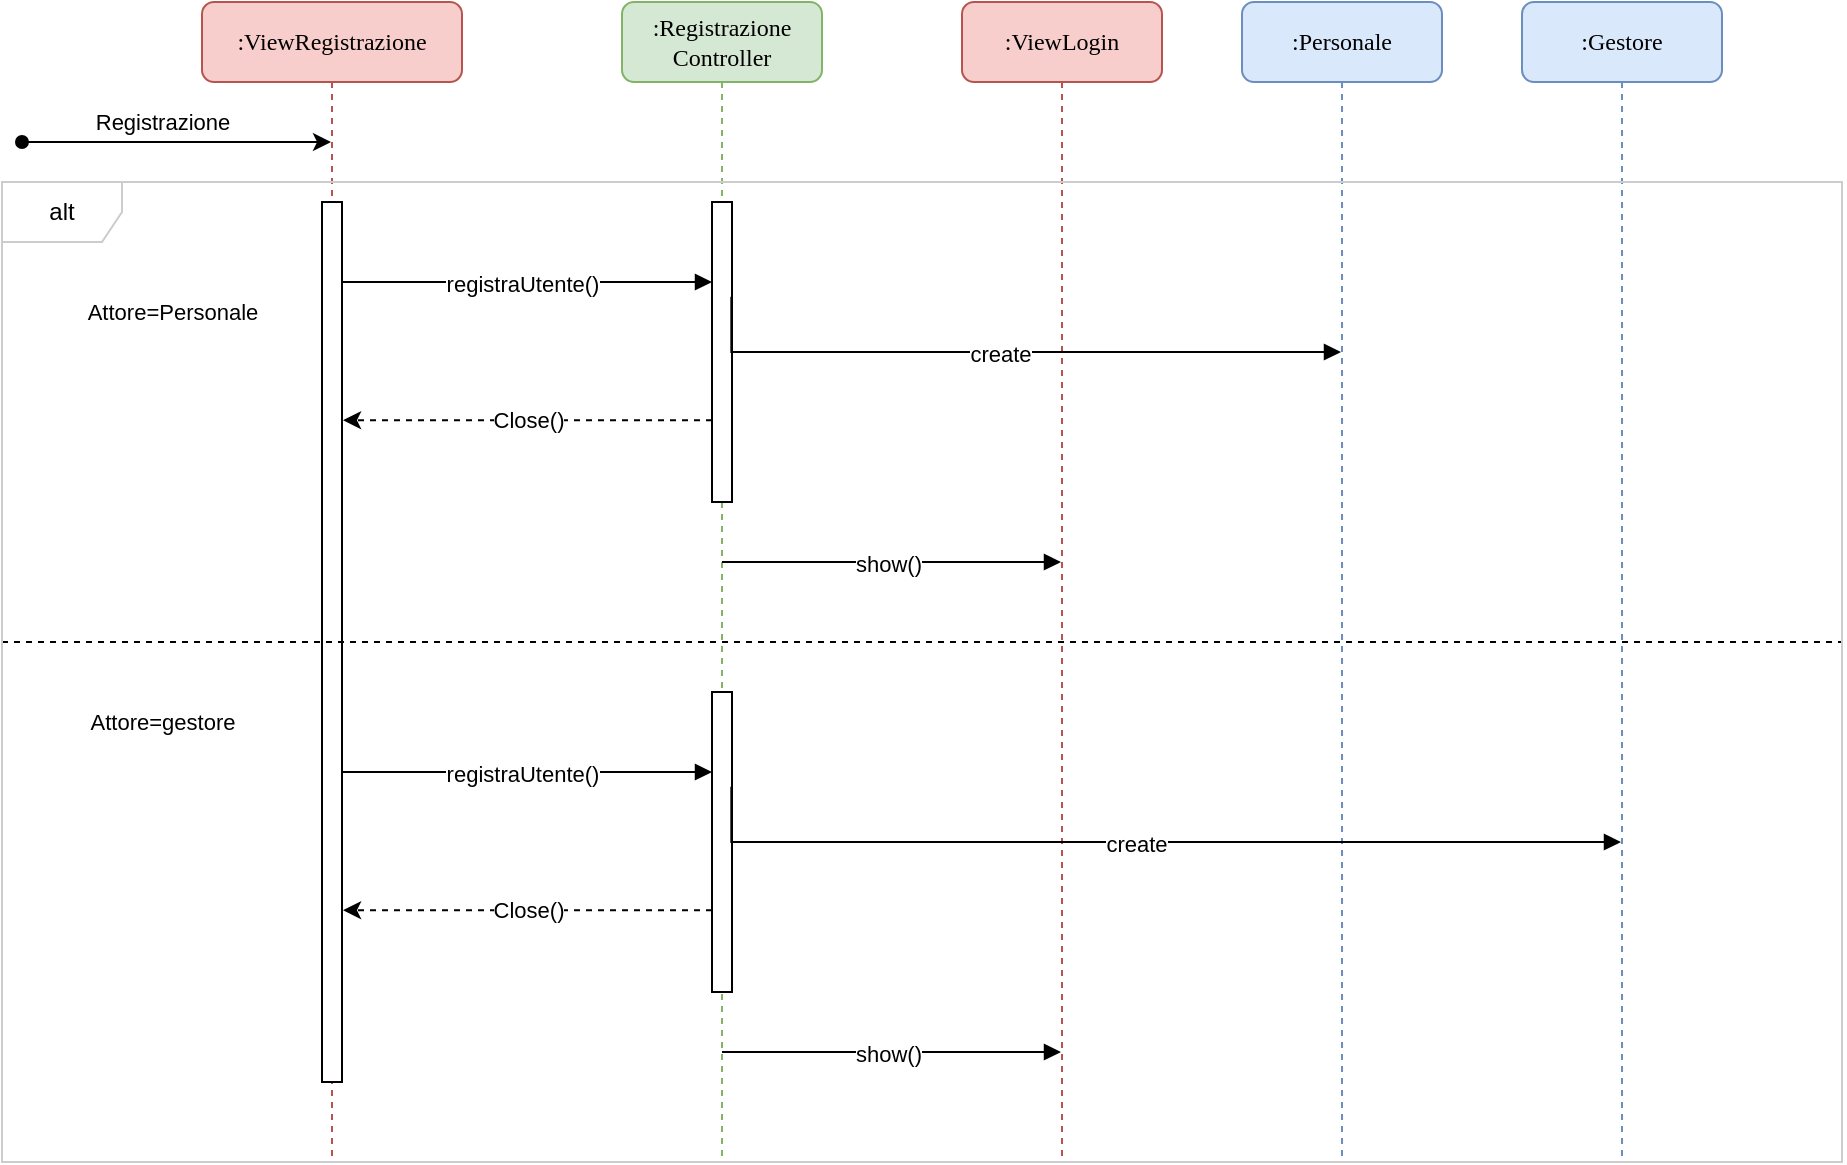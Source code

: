 <mxfile version="20.3.0" type="device" pages="3"><diagram name="Registrazione" id="13e1069c-82ec-6db2-03f1-153e76fe0fe0"><mxGraphModel dx="1422" dy="857" grid="1" gridSize="10" guides="1" tooltips="1" connect="1" arrows="1" fold="1" page="1" pageScale="1" pageWidth="1100" pageHeight="850" background="none" math="0" shadow="0"><root><mxCell id="0"/><mxCell id="1" parent="0"/><mxCell id="7baba1c4bc27f4b0-2" value=":Registrazione&lt;br&gt;Controller" style="shape=umlLifeline;perimeter=lifelinePerimeter;whiteSpace=wrap;html=1;container=1;collapsible=0;recursiveResize=0;outlineConnect=0;rounded=1;shadow=0;comic=0;labelBackgroundColor=none;strokeWidth=1;fontFamily=Verdana;fontSize=12;align=center;fillColor=#d5e8d4;strokeColor=#82b366;" parent="1" vertex="1"><mxGeometry x="310" y="80" width="100" height="580" as="geometry"/></mxCell><mxCell id="7baba1c4bc27f4b0-10" value="" style="html=1;points=[];perimeter=orthogonalPerimeter;rounded=0;shadow=0;comic=0;labelBackgroundColor=none;strokeWidth=1;fontFamily=Verdana;fontSize=12;align=center;" parent="7baba1c4bc27f4b0-2" vertex="1"><mxGeometry x="45" y="100" width="10" height="150" as="geometry"/></mxCell><mxCell id="_3JYc5EG-wwluBzRSdGj-11" value="" style="html=1;points=[];perimeter=orthogonalPerimeter;rounded=0;shadow=0;comic=0;labelBackgroundColor=none;strokeWidth=1;fontFamily=Verdana;fontSize=12;align=center;" parent="7baba1c4bc27f4b0-2" vertex="1"><mxGeometry x="45" y="345" width="10" height="150" as="geometry"/></mxCell><mxCell id="_3JYc5EG-wwluBzRSdGj-12" value="&lt;font style=&quot;font-size: 11px; background-color: rgb(255, 255, 255);&quot; face=&quot;Helvetica&quot;&gt;registraUtente()&lt;/font&gt;" style="html=1;verticalAlign=bottom;endArrow=block;labelBackgroundColor=none;fontFamily=Verdana;fontSize=12;edgeStyle=elbowEdgeStyle;elbow=vertical;rounded=0;" parent="7baba1c4bc27f4b0-2" edge="1"><mxGeometry x="-0.027" y="-10" relative="1" as="geometry"><mxPoint x="-140" y="385" as="sourcePoint"/><mxPoint x="45" y="385" as="targetPoint"/><Array as="points"><mxPoint x="-30" y="385"/></Array><mxPoint as="offset"/></mxGeometry></mxCell><mxCell id="_3JYc5EG-wwluBzRSdGj-13" value="Close()" style="rounded=0;orthogonalLoop=1;jettySize=auto;html=1;dashed=1;entryX=1.052;entryY=0.248;entryDx=0;entryDy=0;entryPerimeter=0;" parent="7baba1c4bc27f4b0-2" source="_3JYc5EG-wwluBzRSdGj-11" edge="1"><mxGeometry relative="1" as="geometry"><mxPoint x="-139.48" y="454.12" as="targetPoint"/></mxGeometry></mxCell><mxCell id="_3JYc5EG-wwluBzRSdGj-15" value="&lt;font style=&quot;font-size: 11px; background-color: rgb(255, 255, 255);&quot; face=&quot;Helvetica&quot;&gt;show()&lt;/font&gt;" style="html=1;verticalAlign=bottom;endArrow=block;labelBackgroundColor=none;fontFamily=Verdana;fontSize=12;edgeStyle=elbowEdgeStyle;elbow=vertical;rounded=0;" parent="7baba1c4bc27f4b0-2" edge="1"><mxGeometry x="-0.027" y="-10" relative="1" as="geometry"><mxPoint x="50" y="525" as="sourcePoint"/><mxPoint x="219.5" y="525" as="targetPoint"/><Array as="points"><mxPoint x="170" y="525"/><mxPoint x="-20" y="395"/></Array><mxPoint as="offset"/></mxGeometry></mxCell><mxCell id="7baba1c4bc27f4b0-3" value=":ViewLogin" style="shape=umlLifeline;perimeter=lifelinePerimeter;whiteSpace=wrap;html=1;container=1;collapsible=0;recursiveResize=0;outlineConnect=0;rounded=1;shadow=0;comic=0;labelBackgroundColor=none;strokeWidth=1;fontFamily=Verdana;fontSize=12;align=center;fillColor=#f8cecc;strokeColor=#b85450;" parent="1" vertex="1"><mxGeometry x="480" y="80" width="100" height="580" as="geometry"/></mxCell><mxCell id="7baba1c4bc27f4b0-4" value=":Personale" style="shape=umlLifeline;perimeter=lifelinePerimeter;whiteSpace=wrap;html=1;container=1;collapsible=0;recursiveResize=0;outlineConnect=0;rounded=1;shadow=0;comic=0;labelBackgroundColor=none;strokeWidth=1;fontFamily=Verdana;fontSize=12;align=center;fillColor=#dae8fc;strokeColor=#6c8ebf;" parent="1" vertex="1"><mxGeometry x="620" y="80" width="100" height="580" as="geometry"/></mxCell><mxCell id="7baba1c4bc27f4b0-5" value=":Gestore" style="shape=umlLifeline;perimeter=lifelinePerimeter;whiteSpace=wrap;html=1;container=1;collapsible=0;recursiveResize=0;outlineConnect=0;rounded=1;shadow=0;comic=0;labelBackgroundColor=none;strokeWidth=1;fontFamily=Verdana;fontSize=12;align=center;fillColor=#dae8fc;strokeColor=#6c8ebf;" parent="1" vertex="1"><mxGeometry x="760" y="80" width="100" height="580" as="geometry"/></mxCell><mxCell id="7baba1c4bc27f4b0-8" value=":ViewRegistrazione" style="shape=umlLifeline;perimeter=lifelinePerimeter;whiteSpace=wrap;html=1;container=1;collapsible=0;recursiveResize=0;outlineConnect=0;rounded=1;shadow=0;comic=0;labelBackgroundColor=none;strokeWidth=1;fontFamily=Verdana;fontSize=12;align=center;fillColor=#f8cecc;strokeColor=#b85450;size=40;" parent="1" vertex="1"><mxGeometry x="100" y="80" width="130" height="580" as="geometry"/></mxCell><mxCell id="7baba1c4bc27f4b0-9" value="" style="html=1;points=[];perimeter=orthogonalPerimeter;rounded=0;shadow=0;comic=0;labelBackgroundColor=none;strokeWidth=1;fontFamily=Verdana;fontSize=12;align=center;" parent="7baba1c4bc27f4b0-8" vertex="1"><mxGeometry x="60" y="100" width="10" height="440" as="geometry"/></mxCell><mxCell id="7baba1c4bc27f4b0-11" value="&lt;font style=&quot;font-size: 11px; background-color: rgb(255, 255, 255);&quot; face=&quot;Helvetica&quot;&gt;registraUtente()&lt;/font&gt;" style="html=1;verticalAlign=bottom;endArrow=block;labelBackgroundColor=none;fontFamily=Verdana;fontSize=12;edgeStyle=elbowEdgeStyle;elbow=vertical;rounded=0;" parent="1" source="7baba1c4bc27f4b0-9" edge="1"><mxGeometry x="-0.027" y="-10" relative="1" as="geometry"><mxPoint x="220" y="190" as="sourcePoint"/><mxPoint x="355" y="220" as="targetPoint"/><Array as="points"><mxPoint x="280" y="220"/></Array><mxPoint as="offset"/></mxGeometry></mxCell><mxCell id="_3JYc5EG-wwluBzRSdGj-2" value="Close()" style="rounded=0;orthogonalLoop=1;jettySize=auto;html=1;dashed=1;entryX=1.052;entryY=0.248;entryDx=0;entryDy=0;entryPerimeter=0;" parent="1" source="7baba1c4bc27f4b0-10" target="7baba1c4bc27f4b0-9" edge="1"><mxGeometry relative="1" as="geometry"><mxPoint x="150" y="255" as="targetPoint"/></mxGeometry></mxCell><mxCell id="_3JYc5EG-wwluBzRSdGj-3" value="&lt;font style=&quot;font-size: 11px; background-color: rgb(255, 255, 255);&quot; face=&quot;Helvetica&quot;&gt;create&lt;/font&gt;" style="html=1;verticalAlign=bottom;endArrow=block;labelBackgroundColor=none;fontFamily=Verdana;fontSize=12;edgeStyle=elbowEdgeStyle;elbow=vertical;rounded=0;exitX=0.967;exitY=0.316;exitDx=0;exitDy=0;exitPerimeter=0;" parent="1" source="7baba1c4bc27f4b0-10" target="7baba1c4bc27f4b0-4" edge="1"><mxGeometry x="-0.027" y="-10" relative="1" as="geometry"><mxPoint x="430" y="230" as="sourcePoint"/><mxPoint x="365" y="230" as="targetPoint"/><Array as="points"><mxPoint x="500" y="255"/><mxPoint x="380" y="227"/></Array><mxPoint as="offset"/></mxGeometry></mxCell><mxCell id="_3JYc5EG-wwluBzRSdGj-4" value="&lt;font style=&quot;font-size: 11px; background-color: rgb(255, 255, 255);&quot; face=&quot;Helvetica&quot;&gt;show()&lt;/font&gt;" style="html=1;verticalAlign=bottom;endArrow=block;labelBackgroundColor=none;fontFamily=Verdana;fontSize=12;edgeStyle=elbowEdgeStyle;elbow=vertical;rounded=0;" parent="1" target="7baba1c4bc27f4b0-3" edge="1"><mxGeometry x="-0.027" y="-10" relative="1" as="geometry"><mxPoint x="360" y="360" as="sourcePoint"/><mxPoint x="365" y="230.0" as="targetPoint"/><Array as="points"><mxPoint x="480" y="360"/><mxPoint x="290" y="230"/></Array><mxPoint as="offset"/></mxGeometry></mxCell><mxCell id="_3JYc5EG-wwluBzRSdGj-5" value="Attore=Personale" style="text;html=1;align=center;verticalAlign=middle;resizable=0;points=[];autosize=1;strokeColor=none;fillColor=none;fontSize=11;fontFamily=Helvetica;" parent="1" vertex="1"><mxGeometry x="30" y="220" width="110" height="30" as="geometry"/></mxCell><mxCell id="_3JYc5EG-wwluBzRSdGj-6" value="" style="endArrow=none;dashed=1;html=1;rounded=0;labelBackgroundColor=#FFFFFF;fontFamily=Helvetica;fontSize=11;" parent="1" edge="1"><mxGeometry width="50" height="50" relative="1" as="geometry"><mxPoint y="400" as="sourcePoint"/><mxPoint x="920" y="400" as="targetPoint"/></mxGeometry></mxCell><mxCell id="_3JYc5EG-wwluBzRSdGj-7" value="Attore=gestore" style="text;html=1;align=center;verticalAlign=middle;resizable=0;points=[];autosize=1;strokeColor=none;fillColor=none;fontSize=11;fontFamily=Helvetica;" parent="1" vertex="1"><mxGeometry x="30" y="425" width="100" height="30" as="geometry"/></mxCell><mxCell id="_3JYc5EG-wwluBzRSdGj-14" value="&lt;font style=&quot;font-size: 11px; background-color: rgb(255, 255, 255);&quot; face=&quot;Helvetica&quot;&gt;create&lt;/font&gt;" style="html=1;verticalAlign=bottom;endArrow=block;labelBackgroundColor=none;fontFamily=Verdana;fontSize=12;edgeStyle=elbowEdgeStyle;elbow=vertical;rounded=0;exitX=0.967;exitY=0.316;exitDx=0;exitDy=0;exitPerimeter=0;" parent="1" source="_3JYc5EG-wwluBzRSdGj-11" target="7baba1c4bc27f4b0-5" edge="1"><mxGeometry x="-0.027" y="-10" relative="1" as="geometry"><mxPoint x="430" y="475" as="sourcePoint"/><mxPoint x="669.5" y="500" as="targetPoint"/><Array as="points"><mxPoint x="500" y="500"/><mxPoint x="380" y="472"/></Array><mxPoint as="offset"/></mxGeometry></mxCell><mxCell id="_3JYc5EG-wwluBzRSdGj-16" value="Registrazione" style="endArrow=classic;html=1;rounded=0;labelBackgroundColor=#FFFFFF;fontFamily=Helvetica;fontSize=11;startArrow=oval;startFill=1;" parent="1" target="7baba1c4bc27f4b0-8" edge="1"><mxGeometry x="-0.094" y="10" width="50" height="50" relative="1" as="geometry"><mxPoint x="10" y="150" as="sourcePoint"/><mxPoint x="100" y="150" as="targetPoint"/><Array as="points"><mxPoint x="120" y="150"/></Array><mxPoint as="offset"/></mxGeometry></mxCell><mxCell id="zDvbrXEsM1Y-4sPHsCZt-1" value="alt" style="shape=umlFrame;whiteSpace=wrap;html=1;strokeColor=#CCCCCC;" vertex="1" parent="1"><mxGeometry y="170" width="920" height="490" as="geometry"/></mxCell></root></mxGraphModel></diagram><diagram id="6aB9CORU32uBYQYQCs-L" name="Login"><mxGraphModel dx="1422" dy="857" grid="1" gridSize="10" guides="1" tooltips="1" connect="1" arrows="1" fold="1" page="1" pageScale="1" pageWidth="827" pageHeight="1169" math="0" shadow="0"><root><mxCell id="0"/><mxCell id="1" parent="0"/><mxCell id="aYWc7RLOCJ8eXEWVeOva-1" value=":LoginController" style="shape=umlLifeline;perimeter=lifelinePerimeter;whiteSpace=wrap;html=1;container=1;collapsible=0;recursiveResize=0;outlineConnect=0;rounded=1;shadow=0;comic=0;labelBackgroundColor=none;strokeWidth=1;fontFamily=Verdana;fontSize=12;align=center;fillColor=#d5e8d4;strokeColor=#82b366;" parent="1" vertex="1"><mxGeometry x="375" y="80" width="100" height="580" as="geometry"/></mxCell><mxCell id="aYWc7RLOCJ8eXEWVeOva-2" value="" style="html=1;points=[];perimeter=orthogonalPerimeter;rounded=0;shadow=0;comic=0;labelBackgroundColor=none;strokeWidth=1;fontFamily=Verdana;fontSize=12;align=center;" parent="aYWc7RLOCJ8eXEWVeOva-1" vertex="1"><mxGeometry x="45" y="100" width="10" height="150" as="geometry"/></mxCell><mxCell id="aYWc7RLOCJ8eXEWVeOva-14" value="&lt;font style=&quot;font-size: 11px; background-color: rgb(255, 255, 255);&quot; face=&quot;Helvetica&quot;&gt;verificaCredenziali()&lt;/font&gt;" style="html=1;verticalAlign=bottom;endArrow=block;labelBackgroundColor=none;fontFamily=Verdana;fontSize=12;edgeStyle=orthogonalEdgeStyle;elbow=vertical;rounded=0;exitX=0.967;exitY=0.316;exitDx=0;exitDy=0;exitPerimeter=0;curved=1;entryX=1.451;entryY=0.686;entryDx=0;entryDy=0;entryPerimeter=0;" parent="aYWc7RLOCJ8eXEWVeOva-1" source="aYWc7RLOCJ8eXEWVeOva-2" target="aYWc7RLOCJ8eXEWVeOva-2" edge="1"><mxGeometry x="-0.121" y="-10" relative="1" as="geometry"><mxPoint x="120" y="150" as="sourcePoint"/><mxPoint x="55" y="150" as="targetPoint"/><Array as="points"><mxPoint x="135" y="147"/><mxPoint x="135" y="200"/><mxPoint x="59" y="200"/></Array><mxPoint as="offset"/></mxGeometry></mxCell><mxCell id="aYWc7RLOCJ8eXEWVeOva-7" value=":Home&lt;br&gt;GestionePersonale" style="shape=umlLifeline;perimeter=lifelinePerimeter;whiteSpace=wrap;html=1;container=1;collapsible=0;recursiveResize=0;outlineConnect=0;rounded=1;shadow=0;comic=0;labelBackgroundColor=none;strokeWidth=1;fontFamily=Verdana;fontSize=12;align=center;fillColor=#f8cecc;strokeColor=#b85450;" parent="1" vertex="1"><mxGeometry x="530" y="80" width="135" height="580" as="geometry"/></mxCell><mxCell id="aYWc7RLOCJ8eXEWVeOva-8" value=":Home&lt;br&gt;GestioneAttività" style="shape=umlLifeline;perimeter=lifelinePerimeter;whiteSpace=wrap;html=1;container=1;collapsible=0;recursiveResize=0;outlineConnect=0;rounded=1;shadow=0;comic=0;labelBackgroundColor=none;strokeWidth=1;fontFamily=Verdana;fontSize=12;align=center;fillColor=#f8cecc;strokeColor=#b85450;" parent="1" vertex="1"><mxGeometry x="690" y="80" width="120" height="580" as="geometry"/></mxCell><mxCell id="aYWc7RLOCJ8eXEWVeOva-9" value=":Home&lt;br&gt;GestioneAssistenza" style="shape=umlLifeline;perimeter=lifelinePerimeter;whiteSpace=wrap;html=1;container=1;collapsible=0;recursiveResize=0;outlineConnect=0;rounded=1;shadow=0;comic=0;labelBackgroundColor=none;strokeWidth=1;fontFamily=Verdana;fontSize=12;align=center;fillColor=#f8cecc;strokeColor=#b85450;" parent="1" vertex="1"><mxGeometry x="840" y="80" width="130" height="580" as="geometry"/></mxCell><mxCell id="aYWc7RLOCJ8eXEWVeOva-10" value=":ViewLogin" style="shape=umlLifeline;perimeter=lifelinePerimeter;whiteSpace=wrap;html=1;container=1;collapsible=0;recursiveResize=0;outlineConnect=0;rounded=1;shadow=0;comic=0;labelBackgroundColor=none;strokeWidth=1;fontFamily=Verdana;fontSize=12;align=center;fillColor=#f8cecc;strokeColor=#b85450;size=40;" parent="1" vertex="1"><mxGeometry x="165" y="80" width="130" height="580" as="geometry"/></mxCell><mxCell id="aYWc7RLOCJ8eXEWVeOva-11" value="" style="html=1;points=[];perimeter=orthogonalPerimeter;rounded=0;shadow=0;comic=0;labelBackgroundColor=none;strokeWidth=1;fontFamily=Verdana;fontSize=12;align=center;" parent="aYWc7RLOCJ8eXEWVeOva-10" vertex="1"><mxGeometry x="60" y="100" width="10" height="400" as="geometry"/></mxCell><mxCell id="aYWc7RLOCJ8eXEWVeOva-12" value="&lt;font style=&quot;font-size: 11px; background-color: rgb(255, 255, 255);&quot; face=&quot;Helvetica&quot;&gt;verificaCredenziali()&lt;/font&gt;" style="html=1;verticalAlign=bottom;endArrow=block;labelBackgroundColor=none;fontFamily=Verdana;fontSize=12;edgeStyle=elbowEdgeStyle;elbow=vertical;rounded=0;" parent="1" source="aYWc7RLOCJ8eXEWVeOva-11" edge="1"><mxGeometry x="-0.027" y="-10" relative="1" as="geometry"><mxPoint x="285" y="190" as="sourcePoint"/><mxPoint x="420" y="220" as="targetPoint"/><Array as="points"><mxPoint x="345" y="220"/></Array><mxPoint as="offset"/></mxGeometry></mxCell><mxCell id="aYWc7RLOCJ8eXEWVeOva-13" value="Close()" style="rounded=0;orthogonalLoop=1;jettySize=auto;html=1;dashed=1;entryX=1.052;entryY=0.248;entryDx=0;entryDy=0;entryPerimeter=0;" parent="1" source="aYWc7RLOCJ8eXEWVeOva-2" target="aYWc7RLOCJ8eXEWVeOva-11" edge="1"><mxGeometry relative="1" as="geometry"><mxPoint x="215" y="255" as="targetPoint"/></mxGeometry></mxCell><mxCell id="aYWc7RLOCJ8eXEWVeOva-16" value="Attore=Personale" style="text;html=1;align=center;verticalAlign=middle;resizable=0;points=[];autosize=1;strokeColor=none;fillColor=none;fontSize=11;fontFamily=Helvetica;" parent="1" vertex="1"><mxGeometry x="60" y="215" width="110" height="30" as="geometry"/></mxCell><mxCell id="aYWc7RLOCJ8eXEWVeOva-20" value="Registrazione" style="endArrow=classic;html=1;rounded=0;labelBackgroundColor=#FFFFFF;fontFamily=Helvetica;fontSize=11;startArrow=oval;startFill=1;" parent="1" target="aYWc7RLOCJ8eXEWVeOva-10" edge="1"><mxGeometry x="-0.094" y="10" width="50" height="50" relative="1" as="geometry"><mxPoint x="75" y="150" as="sourcePoint"/><mxPoint x="165" y="150" as="targetPoint"/><Array as="points"><mxPoint x="185" y="150"/></Array><mxPoint as="offset"/></mxGeometry></mxCell><mxCell id="aYWc7RLOCJ8eXEWVeOva-21" value="show()" style="endArrow=classic;html=1;rounded=0;labelBackgroundColor=#FFFFFF;fontFamily=Helvetica;fontSize=11;" parent="1" source="aYWc7RLOCJ8eXEWVeOva-1" edge="1"><mxGeometry width="50" height="50" relative="1" as="geometry"><mxPoint x="720" y="320" as="sourcePoint"/><mxPoint x="600" y="430" as="targetPoint"/><Array as="points"><mxPoint x="540" y="430"/></Array></mxGeometry></mxCell><mxCell id="aYWc7RLOCJ8eXEWVeOva-22" value="show()" style="endArrow=classic;html=1;rounded=0;labelBackgroundColor=#FFFFFF;fontFamily=Helvetica;fontSize=11;" parent="1" source="aYWc7RLOCJ8eXEWVeOva-1" target="aYWc7RLOCJ8eXEWVeOva-8" edge="1"><mxGeometry width="50" height="50" relative="1" as="geometry"><mxPoint x="430.004" y="480" as="sourcePoint"/><mxPoint x="605.68" y="480" as="targetPoint"/><Array as="points"><mxPoint x="545.68" y="480"/></Array></mxGeometry></mxCell><mxCell id="aYWc7RLOCJ8eXEWVeOva-23" value="show()" style="endArrow=classic;html=1;rounded=0;labelBackgroundColor=#FFFFFF;fontFamily=Helvetica;fontSize=11;" parent="1" source="aYWc7RLOCJ8eXEWVeOva-1" target="aYWc7RLOCJ8eXEWVeOva-9" edge="1"><mxGeometry width="50" height="50" relative="1" as="geometry"><mxPoint x="460" y="530" as="sourcePoint"/><mxPoint x="595.68" y="530" as="targetPoint"/><Array as="points"><mxPoint x="535.68" y="530"/></Array></mxGeometry></mxCell><mxCell id="aYWc7RLOCJ8eXEWVeOva-24" value="ruolo=Personale" style="text;html=1;align=center;verticalAlign=middle;resizable=0;points=[];autosize=1;strokeColor=none;fillColor=none;fontSize=11;fontFamily=Helvetica;" parent="1" vertex="1"><mxGeometry x="430" y="385" width="100" height="30" as="geometry"/></mxCell><mxCell id="aYWc7RLOCJ8eXEWVeOva-25" value="ruolo=Gestore" style="text;html=1;align=center;verticalAlign=middle;resizable=0;points=[];autosize=1;strokeColor=none;fillColor=none;fontSize=11;fontFamily=Helvetica;" parent="1" vertex="1"><mxGeometry x="435" y="440" width="90" height="30" as="geometry"/></mxCell><mxCell id="aYWc7RLOCJ8eXEWVeOva-26" value="ruolo=Assistenza" style="text;html=1;align=center;verticalAlign=middle;resizable=0;points=[];autosize=1;strokeColor=none;fillColor=none;fontSize=11;fontFamily=Helvetica;" parent="1" vertex="1"><mxGeometry x="425" y="495" width="110" height="30" as="geometry"/></mxCell><mxCell id="RguAJDUYk91SnPIHC0iQ-1" value="alt" style="shape=umlFrame;whiteSpace=wrap;html=1;strokeColor=#CCCCCC;" vertex="1" parent="1"><mxGeometry x="365" y="380" width="575" height="180" as="geometry"/></mxCell></root></mxGraphModel></diagram><diagram id="pE-POTZH7RTF04I4F6tF" name="cliente"><mxGraphModel dx="2031" dy="1224" grid="1" gridSize="10" guides="1" tooltips="1" connect="1" arrows="1" fold="1" page="1" pageScale="1" pageWidth="827" pageHeight="1169" math="0" shadow="0"><root><mxCell id="0"/><mxCell id="1" parent="0"/><mxCell id="0VxfPDgypLHVEo5Mkc0--4" value="loop" style="shape=umlFrame;whiteSpace=wrap;html=1;fillColor=#f5f5f5;fontColor=#333333;strokeColor=#CCCCCC;" vertex="1" parent="1"><mxGeometry x="40" y="310" width="1180" height="780" as="geometry"/></mxCell><mxCell id="kCJt7Dvigvo4qZenlpbh-1" value="" style="sketch=0;aspect=fixed;html=1;points=[];align=center;image;fontSize=12;image=img/lib/mscae/Person.svg;fontFamily=Helvetica;" parent="1" vertex="1"><mxGeometry x="86.5" y="40" width="37" height="50" as="geometry"/></mxCell><mxCell id="lNES_8LNMnfCzcFUIq7t-1" value=":Home&lt;br&gt;GestioneCliente" style="shape=umlLifeline;perimeter=lifelinePerimeter;whiteSpace=wrap;html=1;container=1;collapsible=0;recursiveResize=0;outlineConnect=0;rounded=1;shadow=0;comic=0;labelBackgroundColor=none;strokeWidth=1;fontFamily=Verdana;fontSize=12;align=center;fillColor=#f8cecc;strokeColor=#b85450;" parent="1" vertex="1"><mxGeometry x="250" y="100" width="130" height="1000" as="geometry"/></mxCell><mxCell id="lNES_8LNMnfCzcFUIq7t-2" value="" style="html=1;points=[];perimeter=orthogonalPerimeter;rounded=0;shadow=0;comic=0;labelBackgroundColor=none;strokeWidth=1;fontFamily=Verdana;fontSize=12;align=center;" parent="lNES_8LNMnfCzcFUIq7t-1" vertex="1"><mxGeometry x="60" y="60" width="10" height="940" as="geometry"/></mxCell><mxCell id="BLwTUksfsvQOTYvWAzap-2" value="&lt;font style=&quot;font-size: 11px; background-color: rgb(255, 255, 255);&quot; face=&quot;Helvetica&quot;&gt;ordina()&lt;/font&gt;" style="html=1;verticalAlign=bottom;endArrow=open;labelBackgroundColor=none;fontFamily=Verdana;fontSize=12;elbow=vertical;rounded=0;endFill=0;" parent="lNES_8LNMnfCzcFUIq7t-1" edge="1"><mxGeometry x="0.025" y="-10" relative="1" as="geometry"><mxPoint x="-145.214" y="220" as="sourcePoint"/><mxPoint x="60" y="220" as="targetPoint"/><Array as="points"><mxPoint x="-50" y="220"/></Array><mxPoint as="offset"/></mxGeometry></mxCell><mxCell id="gV-IcSshQNHfonS13RmQ-17" value="&lt;font style=&quot;font-size: 11px; background-color: rgb(255, 255, 255);&quot; face=&quot;Helvetica&quot;&gt;show()&lt;/font&gt;" style="html=1;verticalAlign=bottom;endArrow=block;labelBackgroundColor=none;fontFamily=Verdana;fontSize=12;elbow=vertical;rounded=0;" parent="lNES_8LNMnfCzcFUIq7t-1" edge="1" target="gV-IcSshQNHfonS13RmQ-18"><mxGeometry x="-0.027" y="-10" relative="1" as="geometry"><mxPoint x="70" y="760.3" as="sourcePoint"/><mxPoint x="218.62" y="760" as="targetPoint"/><Array as="points"><mxPoint x="200" y="760.3"/></Array><mxPoint as="offset"/></mxGeometry></mxCell><mxCell id="lNES_8LNMnfCzcFUIq7t-4" value=":GestioneCliente&lt;br&gt;Controller" style="shape=umlLifeline;perimeter=lifelinePerimeter;whiteSpace=wrap;html=1;container=1;collapsible=0;recursiveResize=0;outlineConnect=0;rounded=1;shadow=0;comic=0;labelBackgroundColor=none;strokeWidth=1;fontFamily=Verdana;fontSize=12;align=center;fillColor=#d5e8d4;strokeColor=#82b366;" parent="1" vertex="1"><mxGeometry x="640.61" y="100" width="135" height="980" as="geometry"/></mxCell><mxCell id="niUU9bWRZXq5qwu9FPkK-1" value="" style="html=1;points=[];perimeter=orthogonalPerimeter;rounded=0;shadow=0;comic=0;labelBackgroundColor=none;strokeWidth=1;fontFamily=Verdana;fontSize=12;align=center;" parent="lNES_8LNMnfCzcFUIq7t-4" vertex="1"><mxGeometry x="62.5" y="230" width="10" height="750" as="geometry"/></mxCell><mxCell id="lNES_8LNMnfCzcFUIq7t-5" value=":ViewMenù" style="shape=umlLifeline;perimeter=lifelinePerimeter;whiteSpace=wrap;html=1;container=1;collapsible=0;recursiveResize=0;outlineConnect=0;rounded=1;shadow=0;comic=0;labelBackgroundColor=none;strokeWidth=1;fontFamily=Verdana;fontSize=12;align=center;fillColor=#f8cecc;strokeColor=#b85450;" parent="1" vertex="1"><mxGeometry x="965.61" y="100" width="120" height="660" as="geometry"/></mxCell><mxCell id="ogsP4OYnUtKEcgu0rF9D-1" value="" style="html=1;points=[];perimeter=orthogonalPerimeter;rounded=0;shadow=0;comic=0;labelBackgroundColor=none;strokeWidth=1;fontFamily=Verdana;fontSize=12;align=center;" parent="lNES_8LNMnfCzcFUIq7t-5" vertex="1"><mxGeometry x="55" y="290" width="10" height="150" as="geometry"/></mxCell><mxCell id="gV-IcSshQNHfonS13RmQ-2" style="rounded=0;orthogonalLoop=1;jettySize=auto;html=1;labelBackgroundColor=#FFFFFF;fontFamily=Helvetica;fontSize=11;startArrow=none;startFill=0;endArrow=block;endFill=1;" parent="lNES_8LNMnfCzcFUIq7t-5" edge="1"><mxGeometry relative="1" as="geometry"><mxPoint x="55" y="310" as="sourcePoint"/><mxPoint x="-100" y="310" as="targetPoint"/></mxGeometry></mxCell><mxCell id="gV-IcSshQNHfonS13RmQ-3" value="filtra()" style="edgeLabel;html=1;align=center;verticalAlign=middle;resizable=0;points=[];fontSize=11;fontFamily=Helvetica;" parent="gV-IcSshQNHfonS13RmQ-2" vertex="1" connectable="0"><mxGeometry x="-0.243" relative="1" as="geometry"><mxPoint x="-32" as="offset"/></mxGeometry></mxCell><mxCell id="gV-IcSshQNHfonS13RmQ-8" style="rounded=0;orthogonalLoop=1;jettySize=auto;html=1;labelBackgroundColor=#FFFFFF;fontFamily=Helvetica;fontSize=11;startArrow=none;startFill=0;endArrow=open;endFill=0;" parent="lNES_8LNMnfCzcFUIq7t-5" edge="1"><mxGeometry relative="1" as="geometry"><mxPoint x="-100.0" y="440" as="targetPoint"/><mxPoint x="55.0" y="440" as="sourcePoint"/></mxGeometry></mxCell><mxCell id="gV-IcSshQNHfonS13RmQ-9" value="riepilogo()" style="edgeLabel;html=1;align=center;verticalAlign=middle;resizable=0;points=[];fontSize=11;fontFamily=Helvetica;" parent="gV-IcSshQNHfonS13RmQ-8" vertex="1" connectable="0"><mxGeometry x="-0.151" y="-1" relative="1" as="geometry"><mxPoint as="offset"/></mxGeometry></mxCell><mxCell id="lNES_8LNMnfCzcFUIq7t-6" value=":GestioneOrdine&lt;br&gt;Controller" style="shape=umlLifeline;perimeter=lifelinePerimeter;whiteSpace=wrap;html=1;container=1;collapsible=0;recursiveResize=0;outlineConnect=0;rounded=1;shadow=0;comic=0;labelBackgroundColor=none;strokeWidth=1;fontFamily=Verdana;fontSize=12;align=center;fillColor=#d5e8d4;strokeColor=#82b366;" parent="1" vertex="1"><mxGeometry x="795.61" y="100" width="130" height="660" as="geometry"/></mxCell><mxCell id="OPakVYq-qBMIRAzokBLY-3" value="" style="html=1;points=[];perimeter=orthogonalPerimeter;rounded=0;shadow=0;comic=0;labelBackgroundColor=none;strokeWidth=1;fontFamily=Verdana;fontSize=12;align=center;" parent="lNES_8LNMnfCzcFUIq7t-6" vertex="1"><mxGeometry x="60" y="100" width="10" height="390" as="geometry"/></mxCell><mxCell id="gV-IcSshQNHfonS13RmQ-1" value="&lt;font style=&quot;font-size: 11px; background-color: rgb(255, 255, 255);&quot; face=&quot;Helvetica&quot;&gt;ordina()&lt;/font&gt;" style="html=1;verticalAlign=bottom;endArrow=block;labelBackgroundColor=none;fontFamily=Verdana;fontSize=12;elbow=vertical;rounded=0;" parent="lNES_8LNMnfCzcFUIq7t-6" edge="1" source="niUU9bWRZXq5qwu9FPkK-1"><mxGeometry x="-0.027" y="-10" relative="1" as="geometry"><mxPoint x="-80" y="270" as="sourcePoint"/><mxPoint x="60" y="270" as="targetPoint"/><Array as="points"/><mxPoint as="offset"/></mxGeometry></mxCell><mxCell id="lNES_8LNMnfCzcFUIq7t-7" value="Cliente" style="shape=umlLifeline;perimeter=lifelinePerimeter;whiteSpace=wrap;html=1;container=1;collapsible=0;recursiveResize=0;outlineConnect=0;rounded=1;shadow=0;comic=0;labelBackgroundColor=none;strokeWidth=1;fontFamily=Verdana;fontSize=12;align=center;size=40;" parent="1" vertex="1"><mxGeometry x="40" y="100" width="130" height="1060" as="geometry"/></mxCell><mxCell id="niUU9bWRZXq5qwu9FPkK-3" value="&lt;font style=&quot;font-size: 11px; background-color: rgb(255, 255, 255);&quot; face=&quot;Helvetica&quot;&gt;show()&lt;/font&gt;" style="html=1;verticalAlign=bottom;endArrow=block;labelBackgroundColor=none;fontFamily=Verdana;fontSize=12;elbow=vertical;rounded=0;" parent="lNES_8LNMnfCzcFUIq7t-7" edge="1"><mxGeometry x="-0.027" y="-10" relative="1" as="geometry"><mxPoint x="64.786" y="70" as="sourcePoint"/><mxPoint x="270" y="70" as="targetPoint"/><Array as="points"><mxPoint x="160" y="70"/></Array><mxPoint as="offset"/></mxGeometry></mxCell><mxCell id="lNES_8LNMnfCzcFUIq7t-9" value="&lt;font style=&quot;font-size: 11px; background-color: rgb(255, 255, 255);&quot; face=&quot;Helvetica&quot;&gt;inserisciNumeroTavolo()&lt;/font&gt;" style="html=1;verticalAlign=bottom;endArrow=open;labelBackgroundColor=none;fontFamily=Verdana;fontSize=12;elbow=vertical;rounded=0;endFill=0;" parent="1" source="lNES_8LNMnfCzcFUIq7t-7" target="lNES_8LNMnfCzcFUIq7t-2" edge="1"><mxGeometry x="-0.027" y="-10" relative="1" as="geometry"><mxPoint x="110" y="240" as="sourcePoint"/><mxPoint x="295" y="240.0" as="targetPoint"/><Array as="points"><mxPoint x="200" y="220"/></Array><mxPoint as="offset"/></mxGeometry></mxCell><mxCell id="niUU9bWRZXq5qwu9FPkK-2" value="&lt;font style=&quot;font-size: 11px; background-color: rgb(255, 255, 255);&quot; face=&quot;Helvetica&quot;&gt;inserisciNumeroTavolo()&lt;/font&gt;" style="html=1;verticalAlign=bottom;endArrow=block;labelBackgroundColor=none;fontFamily=Verdana;fontSize=12;elbow=vertical;rounded=0;jumpStyle=arc;" parent="1" source="lNES_8LNMnfCzcFUIq7t-2" target="0VxfPDgypLHVEo5Mkc0--7" edge="1"><mxGeometry x="0.059" relative="1" as="geometry"><mxPoint x="114.786" y="230" as="sourcePoint"/><mxPoint x="460" y="240" as="targetPoint"/><mxPoint as="offset"/><Array as="points"><mxPoint x="450" y="240"/></Array></mxGeometry></mxCell><mxCell id="OPakVYq-qBMIRAzokBLY-1" style="rounded=0;orthogonalLoop=1;jettySize=auto;html=1;labelBackgroundColor=#FFFFFF;fontFamily=Helvetica;fontSize=11;startArrow=open;startFill=0;endArrow=none;endFill=0;" parent="1" source="ogsP4OYnUtKEcgu0rF9D-1" edge="1" target="OPakVYq-qBMIRAzokBLY-3"><mxGeometry relative="1" as="geometry"><mxPoint x="865.61" y="400" as="targetPoint"/><Array as="points"><mxPoint x="920" y="390"/></Array></mxGeometry></mxCell><mxCell id="OPakVYq-qBMIRAzokBLY-2" value="menù" style="edgeLabel;html=1;align=center;verticalAlign=middle;resizable=0;points=[];fontSize=11;fontFamily=Helvetica;" parent="OPakVYq-qBMIRAzokBLY-1" vertex="1" connectable="0"><mxGeometry x="-0.243" relative="1" as="geometry"><mxPoint x="-12" as="offset"/></mxGeometry></mxCell><mxCell id="OPakVYq-qBMIRAzokBLY-9" value=":ViewRiepilogoOrdine" style="shape=umlLifeline;perimeter=lifelinePerimeter;whiteSpace=wrap;html=1;container=1;collapsible=0;recursiveResize=0;outlineConnect=0;rounded=1;shadow=0;comic=0;labelBackgroundColor=none;strokeWidth=1;fontFamily=Verdana;fontSize=12;align=center;fillColor=#f8cecc;strokeColor=#b85450;" parent="1" vertex="1"><mxGeometry x="1115.61" y="100" width="134.39" height="660" as="geometry"/></mxCell><mxCell id="0VxfPDgypLHVEo5Mkc0--5" value="" style="html=1;points=[];perimeter=orthogonalPerimeter;rounded=0;shadow=0;comic=0;labelBackgroundColor=none;strokeWidth=1;fontFamily=Verdana;fontSize=12;align=center;" vertex="1" parent="OPakVYq-qBMIRAzokBLY-9"><mxGeometry x="62.19" y="460" width="10" height="40" as="geometry"/></mxCell><mxCell id="gV-IcSshQNHfonS13RmQ-12" style="rounded=0;orthogonalLoop=1;jettySize=auto;html=1;labelBackgroundColor=#FFFFFF;fontFamily=Helvetica;fontSize=11;startArrow=none;startFill=0;dashed=1;" parent="1" source="OPakVYq-qBMIRAzokBLY-3" edge="1" target="niUU9bWRZXq5qwu9FPkK-1"><mxGeometry relative="1" as="geometry"><mxPoint x="715.61" y="585" as="targetPoint"/><mxPoint x="1030.61" y="585" as="sourcePoint"/><Array as="points"><mxPoint x="750" y="580"/></Array></mxGeometry></mxCell><mxCell id="gV-IcSshQNHfonS13RmQ-13" value="datiRiepilogo" style="edgeLabel;html=1;align=center;verticalAlign=middle;resizable=0;points=[];fontSize=11;fontFamily=Helvetica;" parent="gV-IcSshQNHfonS13RmQ-12" vertex="1" connectable="0"><mxGeometry x="-0.151" y="-1" relative="1" as="geometry"><mxPoint x="-1" as="offset"/></mxGeometry></mxCell><mxCell id="gV-IcSshQNHfonS13RmQ-16" value="&lt;font style=&quot;font-size: 11px; background-color: rgb(255, 255, 255);&quot; face=&quot;Helvetica&quot;&gt;paga()&lt;/font&gt;" style="html=1;verticalAlign=bottom;endArrow=block;labelBackgroundColor=none;fontFamily=Verdana;fontSize=12;elbow=vertical;rounded=0;" parent="1" edge="1"><mxGeometry x="0.025" y="-10" relative="1" as="geometry"><mxPoint x="104.786" y="800" as="sourcePoint"/><mxPoint x="310" y="800" as="targetPoint"/><Array as="points"><mxPoint x="200" y="800"/></Array><mxPoint as="offset"/></mxGeometry></mxCell><mxCell id="gV-IcSshQNHfonS13RmQ-18" value=":ViewPagamento" style="shape=umlLifeline;perimeter=lifelinePerimeter;whiteSpace=wrap;html=1;container=1;collapsible=0;recursiveResize=0;outlineConnect=0;rounded=1;shadow=0;comic=0;labelBackgroundColor=none;strokeWidth=1;fontFamily=Verdana;fontSize=12;align=center;fillColor=#f8cecc;strokeColor=#b85450;" parent="1" vertex="1"><mxGeometry x="1290" y="100" width="120" height="990" as="geometry"/></mxCell><mxCell id="0VxfPDgypLHVEo5Mkc0--1" value="" style="html=1;points=[];perimeter=orthogonalPerimeter;rounded=0;shadow=0;comic=0;labelBackgroundColor=none;strokeWidth=1;fontFamily=Verdana;fontSize=12;align=center;" vertex="1" parent="gV-IcSshQNHfonS13RmQ-18"><mxGeometry x="55" y="760" width="10" height="140" as="geometry"/></mxCell><mxCell id="0VxfPDgypLHVEo5Mkc0--2" value="ricevuta" style="edgeStyle=orthogonalEdgeStyle;rounded=0;orthogonalLoop=1;jettySize=auto;html=1;endArrow=open;endFill=0;dashed=1;" edge="1" parent="1" target="0VxfPDgypLHVEo5Mkc0--1"><mxGeometry relative="1" as="geometry"><mxPoint x="1500" y="1000" as="sourcePoint"/><Array as="points"><mxPoint x="1500" y="980"/></Array></mxGeometry></mxCell><mxCell id="0VxfPDgypLHVEo5Mkc0--6" value=":Home&lt;br&gt;Ordine" style="shape=umlLifeline;perimeter=lifelinePerimeter;whiteSpace=wrap;html=1;container=1;collapsible=0;recursiveResize=0;outlineConnect=0;rounded=1;shadow=0;comic=0;labelBackgroundColor=none;strokeWidth=1;fontFamily=Verdana;fontSize=12;align=center;fillColor=#f8cecc;strokeColor=#b85450;" vertex="1" parent="1"><mxGeometry x="430" y="100" width="130" height="1000" as="geometry"/></mxCell><mxCell id="0VxfPDgypLHVEo5Mkc0--7" value="" style="html=1;points=[];perimeter=orthogonalPerimeter;rounded=0;shadow=0;comic=0;labelBackgroundColor=none;strokeWidth=1;fontFamily=Verdana;fontSize=12;align=center;" vertex="1" parent="0VxfPDgypLHVEo5Mkc0--6"><mxGeometry x="60" y="140" width="10" height="860" as="geometry"/></mxCell><mxCell id="0VxfPDgypLHVEo5Mkc0--12" value="&lt;font style=&quot;font-size: 11px; background-color: rgb(255, 255, 255);&quot; face=&quot;Helvetica&quot;&gt;inserisciNumeroTavolo()&lt;/font&gt;" style="html=1;verticalAlign=bottom;endArrow=block;labelBackgroundColor=none;fontFamily=Verdana;fontSize=12;elbow=vertical;rounded=0;jumpStyle=arc;" edge="1" parent="1" source="0VxfPDgypLHVEo5Mkc0--7" target="OPakVYq-qBMIRAzokBLY-3"><mxGeometry x="0.059" relative="1" as="geometry"><mxPoint x="500" y="260" as="sourcePoint"/><mxPoint x="670" y="260" as="targetPoint"/><mxPoint as="offset"/><Array as="points"><mxPoint x="630" y="260"/></Array></mxGeometry></mxCell><mxCell id="BLwTUksfsvQOTYvWAzap-1" value="&lt;font style=&quot;font-size: 11px; background-color: rgb(255, 255, 255);&quot; face=&quot;Helvetica&quot;&gt;NumeroTavolo&lt;/font&gt;" style="html=1;verticalAlign=bottom;endArrow=block;labelBackgroundColor=none;fontFamily=Verdana;fontSize=12;elbow=vertical;rounded=0;dashed=1;jumpStyle=arc;" parent="1" source="OPakVYq-qBMIRAzokBLY-3" target="0VxfPDgypLHVEo5Mkc0--7" edge="1"><mxGeometry x="-0.012" y="10" relative="1" as="geometry"><mxPoint x="855.61" y="290" as="sourcePoint"/><mxPoint x="320" y="290" as="targetPoint"/><mxPoint as="offset"/><Array as="points"><mxPoint x="580" y="290"/></Array></mxGeometry></mxCell><mxCell id="0VxfPDgypLHVEo5Mkc0--14" value="&lt;font style=&quot;font-size: 11px; background-color: rgb(255, 255, 255);&quot; face=&quot;Helvetica&quot;&gt;NumeroTavolo&lt;/font&gt;" style="html=1;verticalAlign=bottom;endArrow=block;labelBackgroundColor=none;fontFamily=Verdana;fontSize=12;elbow=vertical;rounded=0;dashed=1;jumpStyle=arc;" edge="1" parent="1" source="0VxfPDgypLHVEo5Mkc0--7" target="lNES_8LNMnfCzcFUIq7t-2"><mxGeometry x="-0.012" y="10" relative="1" as="geometry"><mxPoint x="865.61" y="280" as="sourcePoint"/><mxPoint x="510" y="280" as="targetPoint"/><mxPoint as="offset"/><Array as="points"><mxPoint x="440" y="300"/></Array></mxGeometry></mxCell><mxCell id="0VxfPDgypLHVEo5Mkc0--8" value="&lt;font style=&quot;font-size: 11px; background-color: rgb(255, 255, 255);&quot; face=&quot;Helvetica&quot;&gt;ordina()&lt;/font&gt;" style="html=1;verticalAlign=bottom;endArrow=open;labelBackgroundColor=none;fontFamily=Verdana;fontSize=12;elbow=vertical;rounded=0;endFill=0;" edge="1" parent="1" source="lNES_8LNMnfCzcFUIq7t-2" target="0VxfPDgypLHVEo5Mkc0--7"><mxGeometry x="0.025" y="-10" relative="1" as="geometry"><mxPoint x="350" y="320" as="sourcePoint"/><mxPoint x="490" y="320" as="targetPoint"/><Array as="points"><mxPoint x="440" y="330"/></Array><mxPoint as="offset"/></mxGeometry></mxCell><mxCell id="BLwTUksfsvQOTYvWAzap-3" value="&lt;font style=&quot;font-size: 11px; background-color: rgb(255, 255, 255);&quot; face=&quot;Helvetica&quot;&gt;ordina()&lt;/font&gt;" style="html=1;verticalAlign=bottom;endArrow=block;labelBackgroundColor=none;fontFamily=Verdana;fontSize=12;elbow=vertical;rounded=0;jumpStyle=arc;" parent="1" target="niUU9bWRZXq5qwu9FPkK-1" edge="1" source="0VxfPDgypLHVEo5Mkc0--7"><mxGeometry x="-0.027" y="-10" relative="1" as="geometry"><mxPoint x="320" y="340" as="sourcePoint"/><mxPoint x="472" y="340" as="targetPoint"/><mxPoint as="offset"/><Array as="points"><mxPoint x="550" y="350"/></Array></mxGeometry></mxCell><mxCell id="gV-IcSshQNHfonS13RmQ-10" style="edgeStyle=none;rounded=0;orthogonalLoop=1;jettySize=auto;html=1;labelBackgroundColor=#FFFFFF;fontFamily=Helvetica;fontSize=11;startArrow=classic;startFill=1;endArrow=none;endFill=0;" parent="1" edge="1"><mxGeometry relative="1" as="geometry"><mxPoint x="865.61" y="560" as="targetPoint"/><mxPoint x="1175.11" y="560" as="sourcePoint"/><Array as="points"><mxPoint x="1145.61" y="560"/><mxPoint x="1165.61" y="560"/></Array></mxGeometry></mxCell><mxCell id="gV-IcSshQNHfonS13RmQ-11" value="datiRiepilogo" style="edgeLabel;html=1;align=center;verticalAlign=middle;resizable=0;points=[];fontSize=11;fontFamily=Helvetica;" parent="gV-IcSshQNHfonS13RmQ-10" vertex="1" connectable="0"><mxGeometry x="-0.151" y="-1" relative="1" as="geometry"><mxPoint x="-1" as="offset"/></mxGeometry></mxCell><mxCell id="0VxfPDgypLHVEo5Mkc0--16" value="menùFiltrato" style="edgeStyle=none;rounded=0;orthogonalLoop=1;jettySize=auto;html=1;dashed=1;startArrow=none;startFill=0;endArrow=block;endFill=1;" edge="1" parent="1" source="OPakVYq-qBMIRAzokBLY-3" target="ogsP4OYnUtKEcgu0rF9D-1"><mxGeometry relative="1" as="geometry"><Array as="points"><mxPoint x="980" y="430"/></Array></mxGeometry></mxCell><mxCell id="gV-IcSshQNHfonS13RmQ-4" style="rounded=0;orthogonalLoop=1;jettySize=auto;html=1;labelBackgroundColor=#FFFFFF;fontFamily=Helvetica;fontSize=11;startArrow=none;startFill=0;endArrow=block;endFill=1;" parent="1" edge="1"><mxGeometry relative="1" as="geometry"><mxPoint x="1020.61" y="460" as="sourcePoint"/><mxPoint x="865.61" y="460" as="targetPoint"/></mxGeometry></mxCell><mxCell id="gV-IcSshQNHfonS13RmQ-5" value="ricercaVoce()" style="edgeLabel;html=1;align=center;verticalAlign=middle;resizable=0;points=[];fontSize=11;fontFamily=Helvetica;" parent="gV-IcSshQNHfonS13RmQ-4" vertex="1" connectable="0"><mxGeometry x="-0.243" relative="1" as="geometry"><mxPoint x="-12" as="offset"/></mxGeometry></mxCell><mxCell id="0VxfPDgypLHVEo5Mkc0--18" value="voce" style="edgeStyle=none;rounded=0;orthogonalLoop=1;jettySize=auto;html=1;dashed=1;startArrow=none;startFill=0;endArrow=block;endFill=1;" edge="1" parent="1" source="OPakVYq-qBMIRAzokBLY-3" target="ogsP4OYnUtKEcgu0rF9D-1"><mxGeometry relative="1" as="geometry"><Array as="points"><mxPoint x="960" y="480"/></Array></mxGeometry></mxCell><mxCell id="gV-IcSshQNHfonS13RmQ-6" style="rounded=0;orthogonalLoop=1;jettySize=auto;html=1;labelBackgroundColor=#FFFFFF;fontFamily=Helvetica;fontSize=11;startArrow=none;startFill=0;endArrow=open;endFill=0;" parent="1" edge="1"><mxGeometry relative="1" as="geometry"><mxPoint x="1020.61" y="500" as="sourcePoint"/><mxPoint x="865.61" y="500" as="targetPoint"/></mxGeometry></mxCell><mxCell id="gV-IcSshQNHfonS13RmQ-7" value="selezionaVoce()" style="edgeLabel;html=1;align=center;verticalAlign=middle;resizable=0;points=[];fontSize=11;fontFamily=Helvetica;" parent="gV-IcSshQNHfonS13RmQ-6" vertex="1" connectable="0"><mxGeometry x="-0.243" relative="1" as="geometry"><mxPoint x="-12" as="offset"/></mxGeometry></mxCell><mxCell id="0VxfPDgypLHVEo5Mkc0--20" value="voceSelezionata" style="edgeStyle=none;rounded=0;orthogonalLoop=1;jettySize=auto;html=1;dashed=1;startArrow=none;startFill=0;endArrow=block;endFill=1;" edge="1" parent="1" source="OPakVYq-qBMIRAzokBLY-3" target="ogsP4OYnUtKEcgu0rF9D-1"><mxGeometry relative="1" as="geometry"><Array as="points"><mxPoint x="890" y="520"/></Array></mxGeometry></mxCell><mxCell id="0VxfPDgypLHVEo5Mkc0--21" value="create" style="edgeStyle=none;rounded=0;orthogonalLoop=1;jettySize=auto;html=1;startArrow=none;startFill=0;endArrow=block;endFill=1;" edge="1" parent="1" source="0VxfPDgypLHVEo5Mkc0--1" target="0VxfPDgypLHVEo5Mkc0--23"><mxGeometry relative="1" as="geometry"><mxPoint x="1440" y="920" as="targetPoint"/><Array as="points"><mxPoint x="1420" y="920"/></Array></mxGeometry></mxCell><mxCell id="0VxfPDgypLHVEo5Mkc0--23" value=":FormaPagamento" style="rounded=1;whiteSpace=wrap;html=1;fillColor=#dae8fc;strokeColor=#6c8ebf;" vertex="1" parent="1"><mxGeometry x="1440" y="900" width="120" height="40" as="geometry"/></mxCell><mxCell id="0VxfPDgypLHVEo5Mkc0--26" value="" style="endArrow=none;dashed=1;html=1;rounded=0;fillColor=#f8cecc;strokeColor=#b85450;" edge="1" parent="1" target="0VxfPDgypLHVEo5Mkc0--23"><mxGeometry width="50" height="50" relative="1" as="geometry"><mxPoint x="1500" y="1030" as="sourcePoint"/><mxPoint x="1570" y="810" as="targetPoint"/></mxGeometry></mxCell><mxCell id="0VxfPDgypLHVEo5Mkc0--27" value="pagaOrdine()" style="edgeStyle=none;rounded=0;orthogonalLoop=1;jettySize=auto;html=1;startArrow=none;startFill=0;endArrow=block;endFill=1;" edge="1" parent="1" source="0VxfPDgypLHVEo5Mkc0--1"><mxGeometry relative="1" as="geometry"><mxPoint x="1500" y="950" as="targetPoint"/></mxGeometry></mxCell><mxCell id="0VxfPDgypLHVEo5Mkc0--28" value=":Ordine" style="rounded=1;whiteSpace=wrap;html=1;fillColor=#dae8fc;strokeColor=#6c8ebf;" vertex="1" parent="1"><mxGeometry x="1060" y="350" width="120" height="40" as="geometry"/></mxCell><mxCell id="0VxfPDgypLHVEo5Mkc0--29" value="create" style="rounded=0;orthogonalLoop=1;jettySize=auto;html=1;startArrow=none;startFill=0;endArrow=block;endFill=1;" edge="1" parent="1" source="OPakVYq-qBMIRAzokBLY-3" target="0VxfPDgypLHVEo5Mkc0--28"><mxGeometry relative="1" as="geometry"/></mxCell><mxCell id="0VxfPDgypLHVEo5Mkc0--30" value="" style="endArrow=none;dashed=1;html=1;rounded=0;fillColor=#f8cecc;strokeColor=#b85450;entryX=0.665;entryY=0.972;entryDx=0;entryDy=0;entryPerimeter=0;" edge="1" parent="1" target="0VxfPDgypLHVEo5Mkc0--28"><mxGeometry width="50" height="50" relative="1" as="geometry"><mxPoint x="1140" y="530" as="sourcePoint"/><mxPoint x="1136.57" y="300" as="targetPoint"/></mxGeometry></mxCell><mxCell id="0VxfPDgypLHVEo5Mkc0--31" value="aggiungiPortata()" style="edgeStyle=none;rounded=0;orthogonalLoop=1;jettySize=auto;html=1;startArrow=none;startFill=0;endArrow=block;endFill=1;exitX=1.029;exitY=0.931;exitDx=0;exitDy=0;exitPerimeter=0;" edge="1" parent="1" source="ogsP4OYnUtKEcgu0rF9D-1"><mxGeometry relative="1" as="geometry"><mxPoint x="1140" y="530" as="targetPoint"/><mxPoint x="1050" y="520" as="sourcePoint"/></mxGeometry></mxCell><mxCell id="0VxfPDgypLHVEo5Mkc0--17" value="opt" style="shape=umlFrame;whiteSpace=wrap;html=1;" vertex="1" parent="1"><mxGeometry x="760" y="400" width="300" height="40" as="geometry"/></mxCell><mxCell id="0VxfPDgypLHVEo5Mkc0--19" value="opt" style="shape=umlFrame;whiteSpace=wrap;html=1;" vertex="1" parent="1"><mxGeometry x="760" y="450" width="300" height="40" as="geometry"/></mxCell><mxCell id="0VxfPDgypLHVEo5Mkc0--32" style="edgeStyle=none;rounded=0;orthogonalLoop=1;jettySize=auto;html=1;startArrow=none;startFill=0;endArrow=open;endFill=0;dashed=1;" edge="1" parent="1" source="0VxfPDgypLHVEo5Mkc0--1" target="niUU9bWRZXq5qwu9FPkK-1"><mxGeometry relative="1" as="geometry"><Array as="points"><mxPoint x="1000" y="1000"/></Array></mxGeometry></mxCell></root></mxGraphModel></diagram></mxfile>